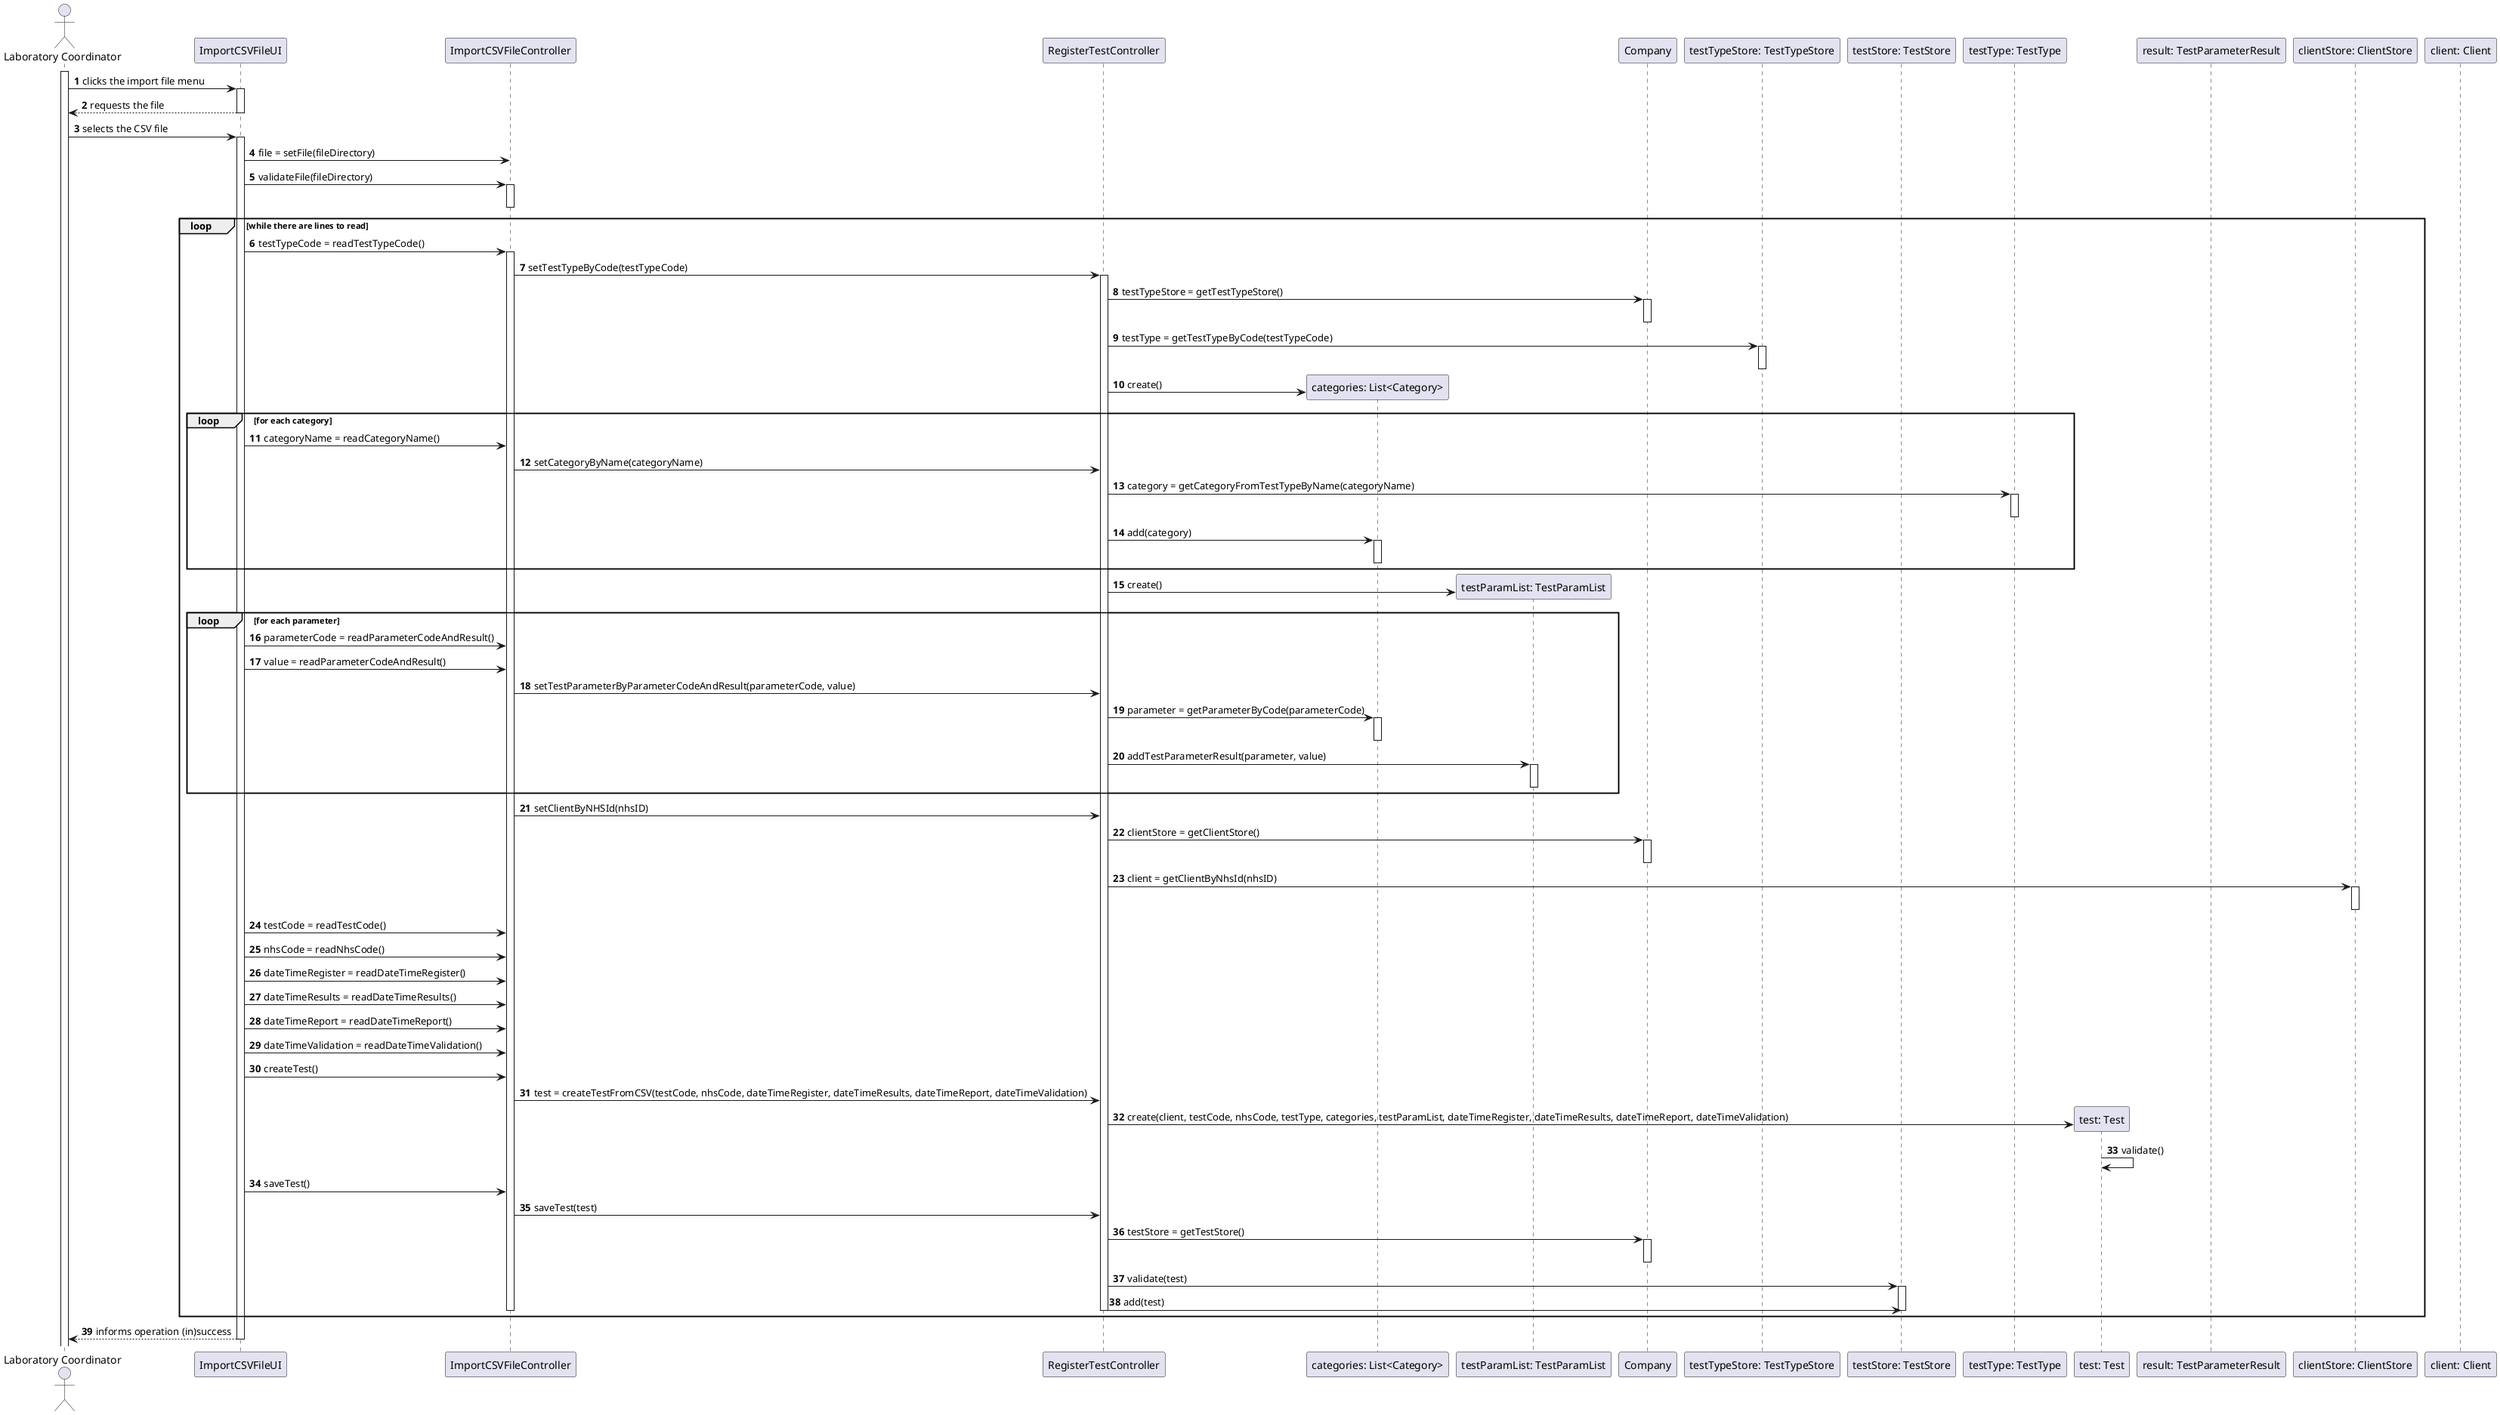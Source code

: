 @startuml

autonumber

actor "Laboratory Coordinator" as lc

participant ImportCSVFileUI as icfu
participant ImportCSVFileController as icfc
participant RegisterTestController as rtc
participant "categories: List<Category>" as categories
participant "testParamList: TestParamList" as tpl
participant Company
participant "testTypeStore: TestTypeStore" as tts
participant "testStore: TestStore" as ts
participant "testType: TestType" as tt
participant "test: Test" as Test
participant "result: TestParameterResult"
participant "clientStore: ClientStore" as cs
participant "client: Client"
activate lc


lc -> icfu: clicks the import file menu
activate icfu


icfu -[dotted]> lc: requests the file
deactivate icfu


lc -> icfu: selects the CSV file
activate icfu

icfu -> icfc: file = setFile(fileDirectory)
icfu -> icfc: validateFile(fileDirectory)
activate icfc
deactivate icfc

loop while there are lines to read
icfu -> icfc: testTypeCode = readTestTypeCode()
activate icfc
icfc -> rtc: setTestTypeByCode(testTypeCode)
activate rtc
rtc -> Company: testTypeStore = getTestTypeStore()
activate Company
deactivate Company

rtc -> tts: testType = getTestTypeByCode(testTypeCode)
activate tts
deactivate tts

create categories
rtc -> categories: create()

loop for each category
icfu -> icfc: categoryName = readCategoryName()
icfc -> rtc: setCategoryByName(categoryName)
rtc -> tt: category = getCategoryFromTestTypeByName(categoryName)
activate tt
deactivate tt

rtc -> categories: add(category)
activate categories
deactivate categories
end loop

create tpl
rtc -> tpl: create()


loop for each parameter
icfu -> icfc: parameterCode = readParameterCodeAndResult()
icfu -> icfc: value = readParameterCodeAndResult()
icfc -> rtc: setTestParameterByParameterCodeAndResult(parameterCode, value)
rtc -> categories: parameter = getParameterByCode(parameterCode)
activate categories
deactivate categories
rtc -> tpl: addTestParameterResult(parameter, value)
activate tpl
deactivate tpl
end loop
icfc -> rtc: setClientByNHSId(nhsID)
rtc -> Company: clientStore = getClientStore()
activate Company
deactivate Company
rtc -> cs: client = getClientByNhsId(nhsID)
activate cs
deactivate cs

icfu -> icfc: testCode = readTestCode()
icfu -> icfc: nhsCode = readNhsCode()
icfu -> icfc: dateTimeRegister = readDateTimeRegister()
icfu -> icfc: dateTimeResults = readDateTimeResults()
icfu -> icfc: dateTimeReport = readDateTimeReport()
icfu -> icfc: dateTimeValidation = readDateTimeValidation()
icfu -> icfc: createTest()
icfc -> rtc: test = createTestFromCSV(testCode, nhsCode, dateTimeRegister, dateTimeResults, dateTimeReport, dateTimeValidation)

create Test
rtc -> Test: create(client, testCode, nhsCode, testType, categories, testParamList, dateTimeRegister, dateTimeResults, dateTimeReport, dateTimeValidation)
Test -> Test: validate()

icfu -> icfc: saveTest()
icfc -> rtc: saveTest(test)

rtc -> Company: testStore = getTestStore()
activate Company
deactivate Company


rtc -> ts: validate(test)
activate ts
rtc -> ts: add(test)
deactivate ts

deactivate icfc
deactivate rtc


end loop

icfu -[dotted]> lc: informs operation (in)success
deactivate icfu


@enduml